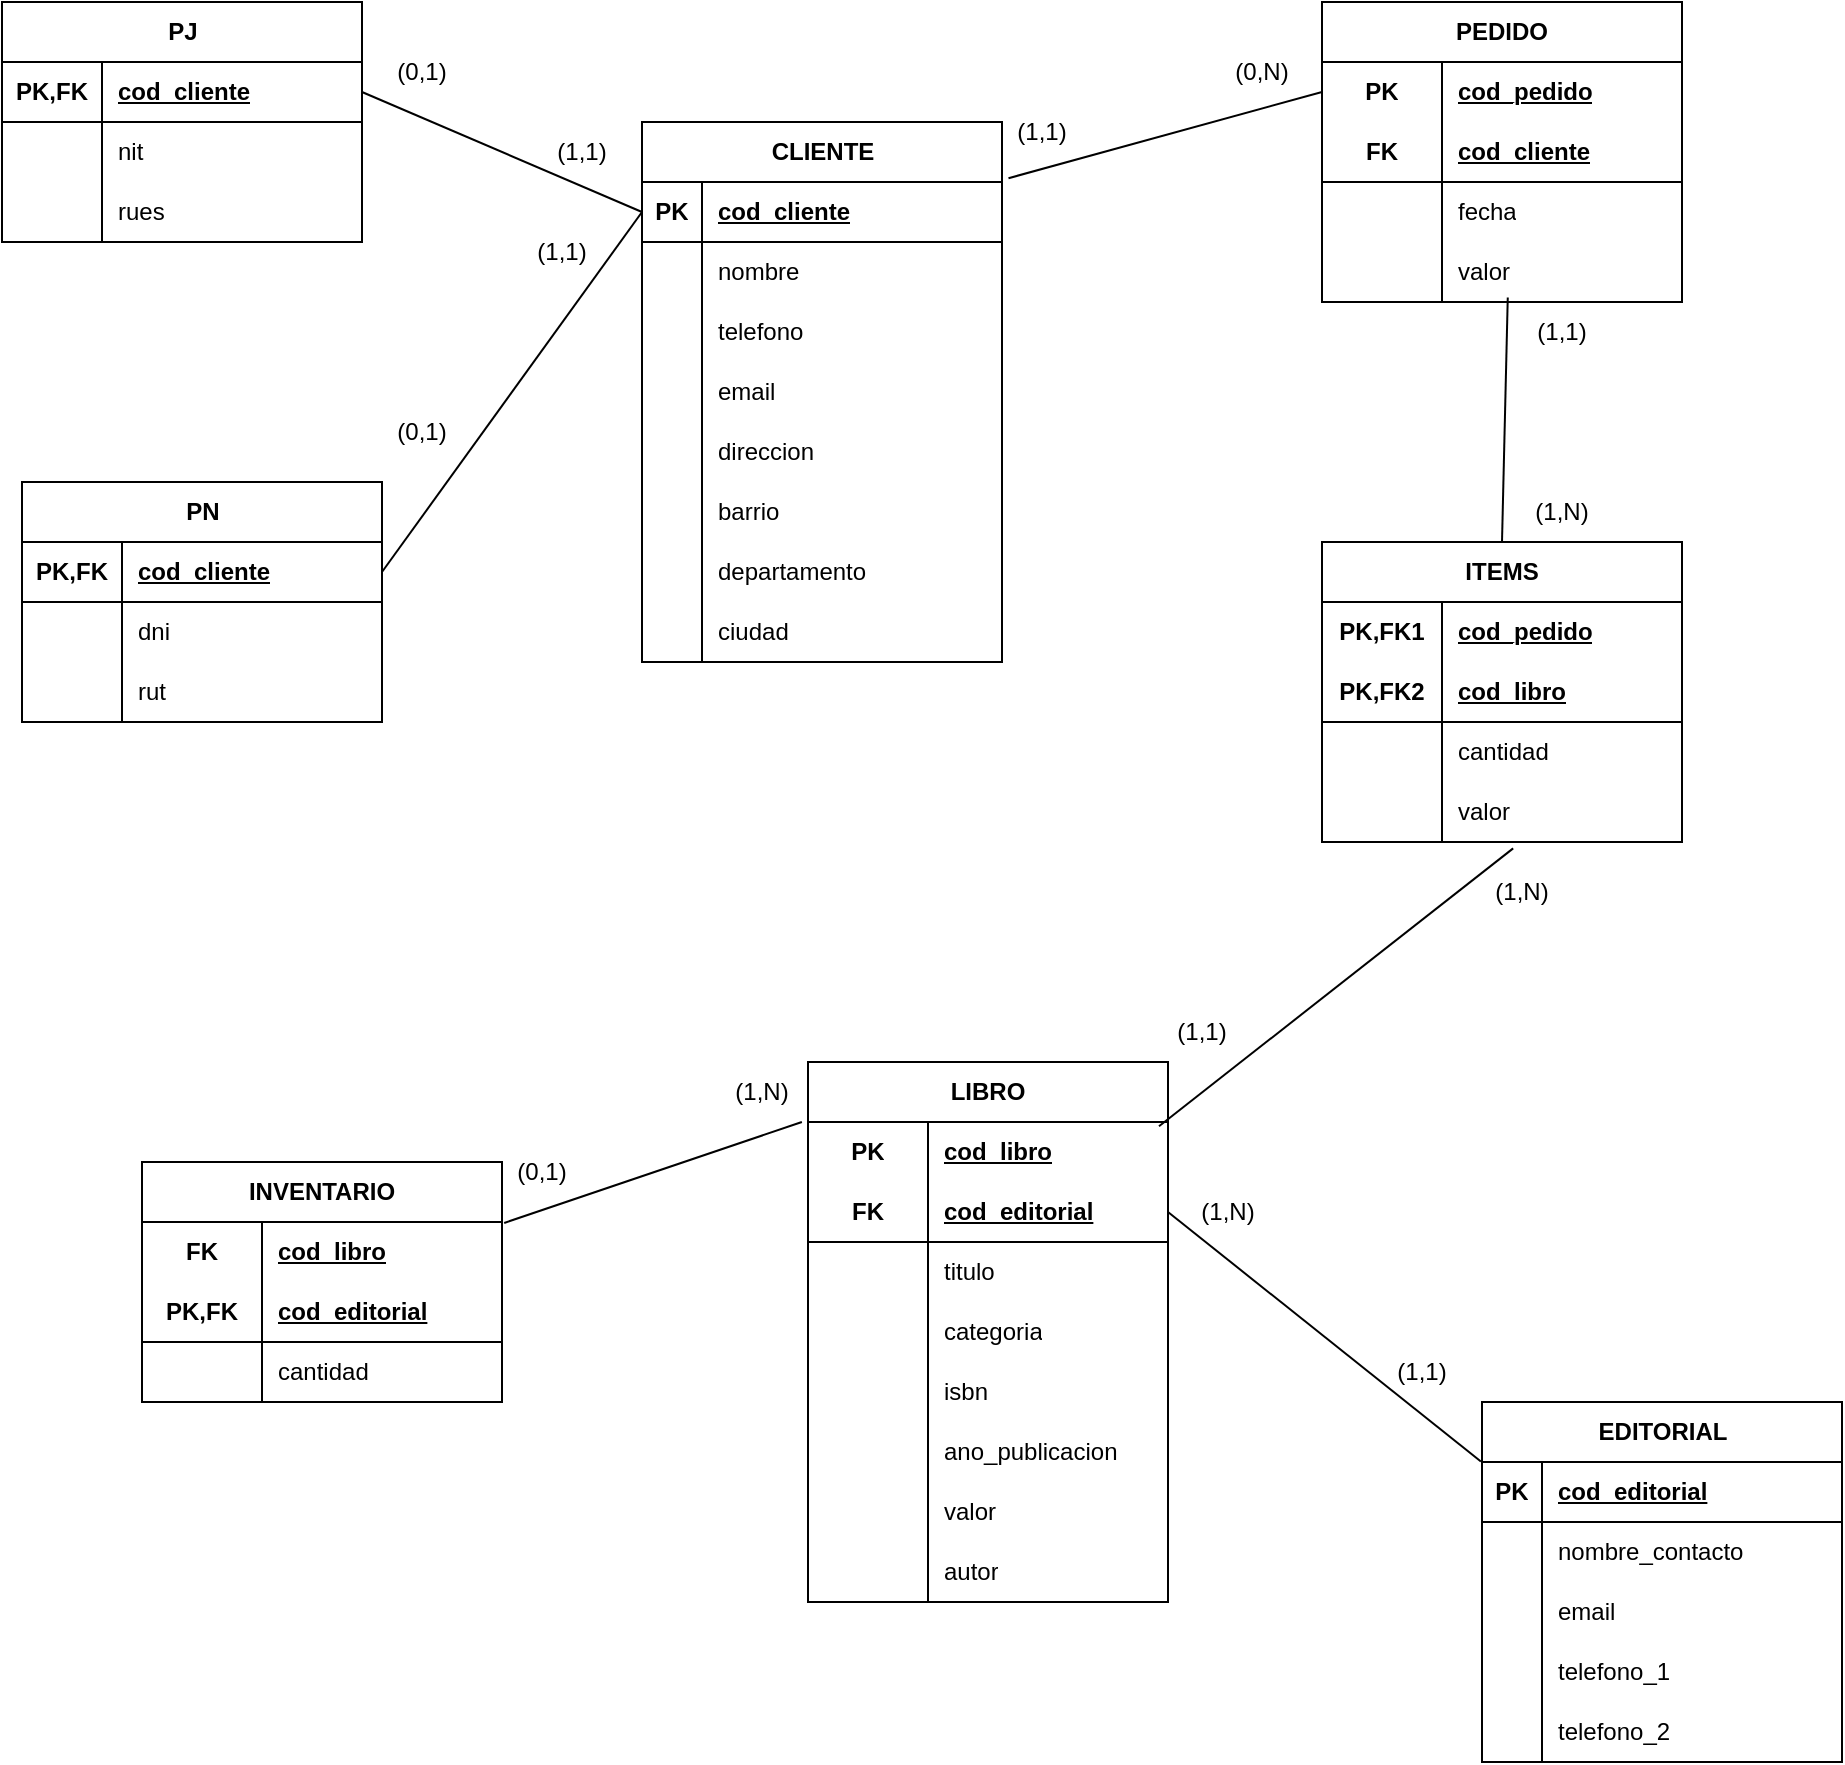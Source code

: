 <mxfile version="27.0.5">
  <diagram name="Página-1" id="4PaEHJqOUDp1h22uY5PE">
    <mxGraphModel dx="1226" dy="1902" grid="1" gridSize="10" guides="1" tooltips="1" connect="1" arrows="1" fold="1" page="1" pageScale="1" pageWidth="827" pageHeight="1169" math="0" shadow="0">
      <root>
        <mxCell id="0" />
        <mxCell id="1" parent="0" />
        <mxCell id="UHWRckvRaxEHWOPGyb5K-1" value="CLIENTE" style="shape=table;startSize=30;container=1;collapsible=1;childLayout=tableLayout;fixedRows=1;rowLines=0;fontStyle=1;align=center;resizeLast=1;html=1;" vertex="1" parent="1">
          <mxGeometry x="420" y="-480" width="180" height="270" as="geometry" />
        </mxCell>
        <mxCell id="UHWRckvRaxEHWOPGyb5K-2" value="" style="shape=tableRow;horizontal=0;startSize=0;swimlaneHead=0;swimlaneBody=0;fillColor=none;collapsible=0;dropTarget=0;points=[[0,0.5],[1,0.5]];portConstraint=eastwest;top=0;left=0;right=0;bottom=1;" vertex="1" parent="UHWRckvRaxEHWOPGyb5K-1">
          <mxGeometry y="30" width="180" height="30" as="geometry" />
        </mxCell>
        <mxCell id="UHWRckvRaxEHWOPGyb5K-3" value="PK" style="shape=partialRectangle;connectable=0;fillColor=none;top=0;left=0;bottom=0;right=0;fontStyle=1;overflow=hidden;whiteSpace=wrap;html=1;" vertex="1" parent="UHWRckvRaxEHWOPGyb5K-2">
          <mxGeometry width="30" height="30" as="geometry">
            <mxRectangle width="30" height="30" as="alternateBounds" />
          </mxGeometry>
        </mxCell>
        <mxCell id="UHWRckvRaxEHWOPGyb5K-4" value="cod_cliente" style="shape=partialRectangle;connectable=0;fillColor=none;top=0;left=0;bottom=0;right=0;align=left;spacingLeft=6;fontStyle=5;overflow=hidden;whiteSpace=wrap;html=1;" vertex="1" parent="UHWRckvRaxEHWOPGyb5K-2">
          <mxGeometry x="30" width="150" height="30" as="geometry">
            <mxRectangle width="150" height="30" as="alternateBounds" />
          </mxGeometry>
        </mxCell>
        <mxCell id="UHWRckvRaxEHWOPGyb5K-5" value="" style="shape=tableRow;horizontal=0;startSize=0;swimlaneHead=0;swimlaneBody=0;fillColor=none;collapsible=0;dropTarget=0;points=[[0,0.5],[1,0.5]];portConstraint=eastwest;top=0;left=0;right=0;bottom=0;" vertex="1" parent="UHWRckvRaxEHWOPGyb5K-1">
          <mxGeometry y="60" width="180" height="30" as="geometry" />
        </mxCell>
        <mxCell id="UHWRckvRaxEHWOPGyb5K-6" value="" style="shape=partialRectangle;connectable=0;fillColor=none;top=0;left=0;bottom=0;right=0;editable=1;overflow=hidden;whiteSpace=wrap;html=1;" vertex="1" parent="UHWRckvRaxEHWOPGyb5K-5">
          <mxGeometry width="30" height="30" as="geometry">
            <mxRectangle width="30" height="30" as="alternateBounds" />
          </mxGeometry>
        </mxCell>
        <mxCell id="UHWRckvRaxEHWOPGyb5K-7" value="nombre&lt;span style=&quot;white-space: pre;&quot;&gt;&#x9;&lt;/span&gt;" style="shape=partialRectangle;connectable=0;fillColor=none;top=0;left=0;bottom=0;right=0;align=left;spacingLeft=6;overflow=hidden;whiteSpace=wrap;html=1;" vertex="1" parent="UHWRckvRaxEHWOPGyb5K-5">
          <mxGeometry x="30" width="150" height="30" as="geometry">
            <mxRectangle width="150" height="30" as="alternateBounds" />
          </mxGeometry>
        </mxCell>
        <mxCell id="UHWRckvRaxEHWOPGyb5K-8" value="" style="shape=tableRow;horizontal=0;startSize=0;swimlaneHead=0;swimlaneBody=0;fillColor=none;collapsible=0;dropTarget=0;points=[[0,0.5],[1,0.5]];portConstraint=eastwest;top=0;left=0;right=0;bottom=0;" vertex="1" parent="UHWRckvRaxEHWOPGyb5K-1">
          <mxGeometry y="90" width="180" height="30" as="geometry" />
        </mxCell>
        <mxCell id="UHWRckvRaxEHWOPGyb5K-9" value="" style="shape=partialRectangle;connectable=0;fillColor=none;top=0;left=0;bottom=0;right=0;editable=1;overflow=hidden;whiteSpace=wrap;html=1;" vertex="1" parent="UHWRckvRaxEHWOPGyb5K-8">
          <mxGeometry width="30" height="30" as="geometry">
            <mxRectangle width="30" height="30" as="alternateBounds" />
          </mxGeometry>
        </mxCell>
        <mxCell id="UHWRckvRaxEHWOPGyb5K-10" value="telefono" style="shape=partialRectangle;connectable=0;fillColor=none;top=0;left=0;bottom=0;right=0;align=left;spacingLeft=6;overflow=hidden;whiteSpace=wrap;html=1;" vertex="1" parent="UHWRckvRaxEHWOPGyb5K-8">
          <mxGeometry x="30" width="150" height="30" as="geometry">
            <mxRectangle width="150" height="30" as="alternateBounds" />
          </mxGeometry>
        </mxCell>
        <mxCell id="UHWRckvRaxEHWOPGyb5K-11" value="" style="shape=tableRow;horizontal=0;startSize=0;swimlaneHead=0;swimlaneBody=0;fillColor=none;collapsible=0;dropTarget=0;points=[[0,0.5],[1,0.5]];portConstraint=eastwest;top=0;left=0;right=0;bottom=0;" vertex="1" parent="UHWRckvRaxEHWOPGyb5K-1">
          <mxGeometry y="120" width="180" height="30" as="geometry" />
        </mxCell>
        <mxCell id="UHWRckvRaxEHWOPGyb5K-12" value="" style="shape=partialRectangle;connectable=0;fillColor=none;top=0;left=0;bottom=0;right=0;editable=1;overflow=hidden;whiteSpace=wrap;html=1;" vertex="1" parent="UHWRckvRaxEHWOPGyb5K-11">
          <mxGeometry width="30" height="30" as="geometry">
            <mxRectangle width="30" height="30" as="alternateBounds" />
          </mxGeometry>
        </mxCell>
        <mxCell id="UHWRckvRaxEHWOPGyb5K-13" value="email" style="shape=partialRectangle;connectable=0;fillColor=none;top=0;left=0;bottom=0;right=0;align=left;spacingLeft=6;overflow=hidden;whiteSpace=wrap;html=1;" vertex="1" parent="UHWRckvRaxEHWOPGyb5K-11">
          <mxGeometry x="30" width="150" height="30" as="geometry">
            <mxRectangle width="150" height="30" as="alternateBounds" />
          </mxGeometry>
        </mxCell>
        <mxCell id="UHWRckvRaxEHWOPGyb5K-14" style="shape=tableRow;horizontal=0;startSize=0;swimlaneHead=0;swimlaneBody=0;fillColor=none;collapsible=0;dropTarget=0;points=[[0,0.5],[1,0.5]];portConstraint=eastwest;top=0;left=0;right=0;bottom=0;" vertex="1" parent="UHWRckvRaxEHWOPGyb5K-1">
          <mxGeometry y="150" width="180" height="30" as="geometry" />
        </mxCell>
        <mxCell id="UHWRckvRaxEHWOPGyb5K-15" style="shape=partialRectangle;connectable=0;fillColor=none;top=0;left=0;bottom=0;right=0;editable=1;overflow=hidden;whiteSpace=wrap;html=1;" vertex="1" parent="UHWRckvRaxEHWOPGyb5K-14">
          <mxGeometry width="30" height="30" as="geometry">
            <mxRectangle width="30" height="30" as="alternateBounds" />
          </mxGeometry>
        </mxCell>
        <mxCell id="UHWRckvRaxEHWOPGyb5K-16" value="direccion" style="shape=partialRectangle;connectable=0;fillColor=none;top=0;left=0;bottom=0;right=0;align=left;spacingLeft=6;overflow=hidden;whiteSpace=wrap;html=1;" vertex="1" parent="UHWRckvRaxEHWOPGyb5K-14">
          <mxGeometry x="30" width="150" height="30" as="geometry">
            <mxRectangle width="150" height="30" as="alternateBounds" />
          </mxGeometry>
        </mxCell>
        <mxCell id="UHWRckvRaxEHWOPGyb5K-17" style="shape=tableRow;horizontal=0;startSize=0;swimlaneHead=0;swimlaneBody=0;fillColor=none;collapsible=0;dropTarget=0;points=[[0,0.5],[1,0.5]];portConstraint=eastwest;top=0;left=0;right=0;bottom=0;" vertex="1" parent="UHWRckvRaxEHWOPGyb5K-1">
          <mxGeometry y="180" width="180" height="30" as="geometry" />
        </mxCell>
        <mxCell id="UHWRckvRaxEHWOPGyb5K-18" style="shape=partialRectangle;connectable=0;fillColor=none;top=0;left=0;bottom=0;right=0;editable=1;overflow=hidden;whiteSpace=wrap;html=1;" vertex="1" parent="UHWRckvRaxEHWOPGyb5K-17">
          <mxGeometry width="30" height="30" as="geometry">
            <mxRectangle width="30" height="30" as="alternateBounds" />
          </mxGeometry>
        </mxCell>
        <mxCell id="UHWRckvRaxEHWOPGyb5K-19" value="barrio" style="shape=partialRectangle;connectable=0;fillColor=none;top=0;left=0;bottom=0;right=0;align=left;spacingLeft=6;overflow=hidden;whiteSpace=wrap;html=1;" vertex="1" parent="UHWRckvRaxEHWOPGyb5K-17">
          <mxGeometry x="30" width="150" height="30" as="geometry">
            <mxRectangle width="150" height="30" as="alternateBounds" />
          </mxGeometry>
        </mxCell>
        <mxCell id="UHWRckvRaxEHWOPGyb5K-20" style="shape=tableRow;horizontal=0;startSize=0;swimlaneHead=0;swimlaneBody=0;fillColor=none;collapsible=0;dropTarget=0;points=[[0,0.5],[1,0.5]];portConstraint=eastwest;top=0;left=0;right=0;bottom=0;" vertex="1" parent="UHWRckvRaxEHWOPGyb5K-1">
          <mxGeometry y="210" width="180" height="30" as="geometry" />
        </mxCell>
        <mxCell id="UHWRckvRaxEHWOPGyb5K-21" style="shape=partialRectangle;connectable=0;fillColor=none;top=0;left=0;bottom=0;right=0;editable=1;overflow=hidden;whiteSpace=wrap;html=1;" vertex="1" parent="UHWRckvRaxEHWOPGyb5K-20">
          <mxGeometry width="30" height="30" as="geometry">
            <mxRectangle width="30" height="30" as="alternateBounds" />
          </mxGeometry>
        </mxCell>
        <mxCell id="UHWRckvRaxEHWOPGyb5K-22" value="departamento" style="shape=partialRectangle;connectable=0;fillColor=none;top=0;left=0;bottom=0;right=0;align=left;spacingLeft=6;overflow=hidden;whiteSpace=wrap;html=1;" vertex="1" parent="UHWRckvRaxEHWOPGyb5K-20">
          <mxGeometry x="30" width="150" height="30" as="geometry">
            <mxRectangle width="150" height="30" as="alternateBounds" />
          </mxGeometry>
        </mxCell>
        <mxCell id="UHWRckvRaxEHWOPGyb5K-23" style="shape=tableRow;horizontal=0;startSize=0;swimlaneHead=0;swimlaneBody=0;fillColor=none;collapsible=0;dropTarget=0;points=[[0,0.5],[1,0.5]];portConstraint=eastwest;top=0;left=0;right=0;bottom=0;" vertex="1" parent="UHWRckvRaxEHWOPGyb5K-1">
          <mxGeometry y="240" width="180" height="30" as="geometry" />
        </mxCell>
        <mxCell id="UHWRckvRaxEHWOPGyb5K-24" style="shape=partialRectangle;connectable=0;fillColor=none;top=0;left=0;bottom=0;right=0;editable=1;overflow=hidden;whiteSpace=wrap;html=1;" vertex="1" parent="UHWRckvRaxEHWOPGyb5K-23">
          <mxGeometry width="30" height="30" as="geometry">
            <mxRectangle width="30" height="30" as="alternateBounds" />
          </mxGeometry>
        </mxCell>
        <mxCell id="UHWRckvRaxEHWOPGyb5K-25" value="ciudad" style="shape=partialRectangle;connectable=0;fillColor=none;top=0;left=0;bottom=0;right=0;align=left;spacingLeft=6;overflow=hidden;whiteSpace=wrap;html=1;" vertex="1" parent="UHWRckvRaxEHWOPGyb5K-23">
          <mxGeometry x="30" width="150" height="30" as="geometry">
            <mxRectangle width="150" height="30" as="alternateBounds" />
          </mxGeometry>
        </mxCell>
        <mxCell id="UHWRckvRaxEHWOPGyb5K-26" value="EDITORIAL" style="shape=table;startSize=30;container=1;collapsible=1;childLayout=tableLayout;fixedRows=1;rowLines=0;fontStyle=1;align=center;resizeLast=1;html=1;" vertex="1" parent="1">
          <mxGeometry x="840" y="160" width="180" height="180" as="geometry" />
        </mxCell>
        <mxCell id="UHWRckvRaxEHWOPGyb5K-27" value="" style="shape=tableRow;horizontal=0;startSize=0;swimlaneHead=0;swimlaneBody=0;fillColor=none;collapsible=0;dropTarget=0;points=[[0,0.5],[1,0.5]];portConstraint=eastwest;top=0;left=0;right=0;bottom=1;" vertex="1" parent="UHWRckvRaxEHWOPGyb5K-26">
          <mxGeometry y="30" width="180" height="30" as="geometry" />
        </mxCell>
        <mxCell id="UHWRckvRaxEHWOPGyb5K-28" value="PK" style="shape=partialRectangle;connectable=0;fillColor=none;top=0;left=0;bottom=0;right=0;fontStyle=1;overflow=hidden;whiteSpace=wrap;html=1;" vertex="1" parent="UHWRckvRaxEHWOPGyb5K-27">
          <mxGeometry width="30" height="30" as="geometry">
            <mxRectangle width="30" height="30" as="alternateBounds" />
          </mxGeometry>
        </mxCell>
        <mxCell id="UHWRckvRaxEHWOPGyb5K-29" value="cod_editorial" style="shape=partialRectangle;connectable=0;fillColor=none;top=0;left=0;bottom=0;right=0;align=left;spacingLeft=6;fontStyle=5;overflow=hidden;whiteSpace=wrap;html=1;" vertex="1" parent="UHWRckvRaxEHWOPGyb5K-27">
          <mxGeometry x="30" width="150" height="30" as="geometry">
            <mxRectangle width="150" height="30" as="alternateBounds" />
          </mxGeometry>
        </mxCell>
        <mxCell id="UHWRckvRaxEHWOPGyb5K-30" value="" style="shape=tableRow;horizontal=0;startSize=0;swimlaneHead=0;swimlaneBody=0;fillColor=none;collapsible=0;dropTarget=0;points=[[0,0.5],[1,0.5]];portConstraint=eastwest;top=0;left=0;right=0;bottom=0;" vertex="1" parent="UHWRckvRaxEHWOPGyb5K-26">
          <mxGeometry y="60" width="180" height="30" as="geometry" />
        </mxCell>
        <mxCell id="UHWRckvRaxEHWOPGyb5K-31" value="" style="shape=partialRectangle;connectable=0;fillColor=none;top=0;left=0;bottom=0;right=0;editable=1;overflow=hidden;whiteSpace=wrap;html=1;" vertex="1" parent="UHWRckvRaxEHWOPGyb5K-30">
          <mxGeometry width="30" height="30" as="geometry">
            <mxRectangle width="30" height="30" as="alternateBounds" />
          </mxGeometry>
        </mxCell>
        <mxCell id="UHWRckvRaxEHWOPGyb5K-32" value="nombre_contacto" style="shape=partialRectangle;connectable=0;fillColor=none;top=0;left=0;bottom=0;right=0;align=left;spacingLeft=6;overflow=hidden;whiteSpace=wrap;html=1;" vertex="1" parent="UHWRckvRaxEHWOPGyb5K-30">
          <mxGeometry x="30" width="150" height="30" as="geometry">
            <mxRectangle width="150" height="30" as="alternateBounds" />
          </mxGeometry>
        </mxCell>
        <mxCell id="UHWRckvRaxEHWOPGyb5K-33" value="" style="shape=tableRow;horizontal=0;startSize=0;swimlaneHead=0;swimlaneBody=0;fillColor=none;collapsible=0;dropTarget=0;points=[[0,0.5],[1,0.5]];portConstraint=eastwest;top=0;left=0;right=0;bottom=0;" vertex="1" parent="UHWRckvRaxEHWOPGyb5K-26">
          <mxGeometry y="90" width="180" height="30" as="geometry" />
        </mxCell>
        <mxCell id="UHWRckvRaxEHWOPGyb5K-34" value="" style="shape=partialRectangle;connectable=0;fillColor=none;top=0;left=0;bottom=0;right=0;editable=1;overflow=hidden;whiteSpace=wrap;html=1;" vertex="1" parent="UHWRckvRaxEHWOPGyb5K-33">
          <mxGeometry width="30" height="30" as="geometry">
            <mxRectangle width="30" height="30" as="alternateBounds" />
          </mxGeometry>
        </mxCell>
        <mxCell id="UHWRckvRaxEHWOPGyb5K-35" value="email" style="shape=partialRectangle;connectable=0;fillColor=none;top=0;left=0;bottom=0;right=0;align=left;spacingLeft=6;overflow=hidden;whiteSpace=wrap;html=1;" vertex="1" parent="UHWRckvRaxEHWOPGyb5K-33">
          <mxGeometry x="30" width="150" height="30" as="geometry">
            <mxRectangle width="150" height="30" as="alternateBounds" />
          </mxGeometry>
        </mxCell>
        <mxCell id="UHWRckvRaxEHWOPGyb5K-36" value="" style="shape=tableRow;horizontal=0;startSize=0;swimlaneHead=0;swimlaneBody=0;fillColor=none;collapsible=0;dropTarget=0;points=[[0,0.5],[1,0.5]];portConstraint=eastwest;top=0;left=0;right=0;bottom=0;" vertex="1" parent="UHWRckvRaxEHWOPGyb5K-26">
          <mxGeometry y="120" width="180" height="30" as="geometry" />
        </mxCell>
        <mxCell id="UHWRckvRaxEHWOPGyb5K-37" value="" style="shape=partialRectangle;connectable=0;fillColor=none;top=0;left=0;bottom=0;right=0;editable=1;overflow=hidden;whiteSpace=wrap;html=1;" vertex="1" parent="UHWRckvRaxEHWOPGyb5K-36">
          <mxGeometry width="30" height="30" as="geometry">
            <mxRectangle width="30" height="30" as="alternateBounds" />
          </mxGeometry>
        </mxCell>
        <mxCell id="UHWRckvRaxEHWOPGyb5K-38" value="telefono_1" style="shape=partialRectangle;connectable=0;fillColor=none;top=0;left=0;bottom=0;right=0;align=left;spacingLeft=6;overflow=hidden;whiteSpace=wrap;html=1;" vertex="1" parent="UHWRckvRaxEHWOPGyb5K-36">
          <mxGeometry x="30" width="150" height="30" as="geometry">
            <mxRectangle width="150" height="30" as="alternateBounds" />
          </mxGeometry>
        </mxCell>
        <mxCell id="UHWRckvRaxEHWOPGyb5K-39" style="shape=tableRow;horizontal=0;startSize=0;swimlaneHead=0;swimlaneBody=0;fillColor=none;collapsible=0;dropTarget=0;points=[[0,0.5],[1,0.5]];portConstraint=eastwest;top=0;left=0;right=0;bottom=0;" vertex="1" parent="UHWRckvRaxEHWOPGyb5K-26">
          <mxGeometry y="150" width="180" height="30" as="geometry" />
        </mxCell>
        <mxCell id="UHWRckvRaxEHWOPGyb5K-40" style="shape=partialRectangle;connectable=0;fillColor=none;top=0;left=0;bottom=0;right=0;editable=1;overflow=hidden;whiteSpace=wrap;html=1;" vertex="1" parent="UHWRckvRaxEHWOPGyb5K-39">
          <mxGeometry width="30" height="30" as="geometry">
            <mxRectangle width="30" height="30" as="alternateBounds" />
          </mxGeometry>
        </mxCell>
        <mxCell id="UHWRckvRaxEHWOPGyb5K-41" value="telefono_2" style="shape=partialRectangle;connectable=0;fillColor=none;top=0;left=0;bottom=0;right=0;align=left;spacingLeft=6;overflow=hidden;whiteSpace=wrap;html=1;" vertex="1" parent="UHWRckvRaxEHWOPGyb5K-39">
          <mxGeometry x="30" width="150" height="30" as="geometry">
            <mxRectangle width="150" height="30" as="alternateBounds" />
          </mxGeometry>
        </mxCell>
        <mxCell id="UHWRckvRaxEHWOPGyb5K-42" value="PEDIDO" style="shape=table;startSize=30;container=1;collapsible=1;childLayout=tableLayout;fixedRows=1;rowLines=0;fontStyle=1;align=center;resizeLast=1;html=1;whiteSpace=wrap;" vertex="1" parent="1">
          <mxGeometry x="760" y="-540" width="180" height="150" as="geometry" />
        </mxCell>
        <mxCell id="UHWRckvRaxEHWOPGyb5K-43" value="" style="shape=tableRow;horizontal=0;startSize=0;swimlaneHead=0;swimlaneBody=0;fillColor=none;collapsible=0;dropTarget=0;points=[[0,0.5],[1,0.5]];portConstraint=eastwest;top=0;left=0;right=0;bottom=0;html=1;" vertex="1" parent="UHWRckvRaxEHWOPGyb5K-42">
          <mxGeometry y="30" width="180" height="30" as="geometry" />
        </mxCell>
        <mxCell id="UHWRckvRaxEHWOPGyb5K-44" value="PK" style="shape=partialRectangle;connectable=0;fillColor=none;top=0;left=0;bottom=0;right=0;fontStyle=1;overflow=hidden;html=1;whiteSpace=wrap;" vertex="1" parent="UHWRckvRaxEHWOPGyb5K-43">
          <mxGeometry width="60" height="30" as="geometry">
            <mxRectangle width="60" height="30" as="alternateBounds" />
          </mxGeometry>
        </mxCell>
        <mxCell id="UHWRckvRaxEHWOPGyb5K-45" value="cod_pedido" style="shape=partialRectangle;connectable=0;fillColor=none;top=0;left=0;bottom=0;right=0;align=left;spacingLeft=6;fontStyle=5;overflow=hidden;html=1;whiteSpace=wrap;" vertex="1" parent="UHWRckvRaxEHWOPGyb5K-43">
          <mxGeometry x="60" width="120" height="30" as="geometry">
            <mxRectangle width="120" height="30" as="alternateBounds" />
          </mxGeometry>
        </mxCell>
        <mxCell id="UHWRckvRaxEHWOPGyb5K-46" value="" style="shape=tableRow;horizontal=0;startSize=0;swimlaneHead=0;swimlaneBody=0;fillColor=none;collapsible=0;dropTarget=0;points=[[0,0.5],[1,0.5]];portConstraint=eastwest;top=0;left=0;right=0;bottom=1;html=1;" vertex="1" parent="UHWRckvRaxEHWOPGyb5K-42">
          <mxGeometry y="60" width="180" height="30" as="geometry" />
        </mxCell>
        <mxCell id="UHWRckvRaxEHWOPGyb5K-47" value="FK" style="shape=partialRectangle;connectable=0;fillColor=none;top=0;left=0;bottom=0;right=0;fontStyle=1;overflow=hidden;html=1;whiteSpace=wrap;" vertex="1" parent="UHWRckvRaxEHWOPGyb5K-46">
          <mxGeometry width="60" height="30" as="geometry">
            <mxRectangle width="60" height="30" as="alternateBounds" />
          </mxGeometry>
        </mxCell>
        <mxCell id="UHWRckvRaxEHWOPGyb5K-48" value="cod_cliente" style="shape=partialRectangle;connectable=0;fillColor=none;top=0;left=0;bottom=0;right=0;align=left;spacingLeft=6;fontStyle=5;overflow=hidden;html=1;whiteSpace=wrap;" vertex="1" parent="UHWRckvRaxEHWOPGyb5K-46">
          <mxGeometry x="60" width="120" height="30" as="geometry">
            <mxRectangle width="120" height="30" as="alternateBounds" />
          </mxGeometry>
        </mxCell>
        <mxCell id="UHWRckvRaxEHWOPGyb5K-49" value="" style="shape=tableRow;horizontal=0;startSize=0;swimlaneHead=0;swimlaneBody=0;fillColor=none;collapsible=0;dropTarget=0;points=[[0,0.5],[1,0.5]];portConstraint=eastwest;top=0;left=0;right=0;bottom=0;html=1;" vertex="1" parent="UHWRckvRaxEHWOPGyb5K-42">
          <mxGeometry y="90" width="180" height="30" as="geometry" />
        </mxCell>
        <mxCell id="UHWRckvRaxEHWOPGyb5K-50" value="" style="shape=partialRectangle;connectable=0;fillColor=none;top=0;left=0;bottom=0;right=0;editable=1;overflow=hidden;html=1;whiteSpace=wrap;" vertex="1" parent="UHWRckvRaxEHWOPGyb5K-49">
          <mxGeometry width="60" height="30" as="geometry">
            <mxRectangle width="60" height="30" as="alternateBounds" />
          </mxGeometry>
        </mxCell>
        <mxCell id="UHWRckvRaxEHWOPGyb5K-51" value="fecha" style="shape=partialRectangle;connectable=0;fillColor=none;top=0;left=0;bottom=0;right=0;align=left;spacingLeft=6;overflow=hidden;html=1;whiteSpace=wrap;" vertex="1" parent="UHWRckvRaxEHWOPGyb5K-49">
          <mxGeometry x="60" width="120" height="30" as="geometry">
            <mxRectangle width="120" height="30" as="alternateBounds" />
          </mxGeometry>
        </mxCell>
        <mxCell id="UHWRckvRaxEHWOPGyb5K-52" value="" style="shape=tableRow;horizontal=0;startSize=0;swimlaneHead=0;swimlaneBody=0;fillColor=none;collapsible=0;dropTarget=0;points=[[0,0.5],[1,0.5]];portConstraint=eastwest;top=0;left=0;right=0;bottom=0;html=1;" vertex="1" parent="UHWRckvRaxEHWOPGyb5K-42">
          <mxGeometry y="120" width="180" height="30" as="geometry" />
        </mxCell>
        <mxCell id="UHWRckvRaxEHWOPGyb5K-53" value="" style="shape=partialRectangle;connectable=0;fillColor=none;top=0;left=0;bottom=0;right=0;editable=1;overflow=hidden;html=1;whiteSpace=wrap;" vertex="1" parent="UHWRckvRaxEHWOPGyb5K-52">
          <mxGeometry width="60" height="30" as="geometry">
            <mxRectangle width="60" height="30" as="alternateBounds" />
          </mxGeometry>
        </mxCell>
        <mxCell id="UHWRckvRaxEHWOPGyb5K-54" value="valor" style="shape=partialRectangle;connectable=0;fillColor=none;top=0;left=0;bottom=0;right=0;align=left;spacingLeft=6;overflow=hidden;html=1;whiteSpace=wrap;" vertex="1" parent="UHWRckvRaxEHWOPGyb5K-52">
          <mxGeometry x="60" width="120" height="30" as="geometry">
            <mxRectangle width="120" height="30" as="alternateBounds" />
          </mxGeometry>
        </mxCell>
        <mxCell id="UHWRckvRaxEHWOPGyb5K-55" value="LIBRO" style="shape=table;startSize=30;container=1;collapsible=1;childLayout=tableLayout;fixedRows=1;rowLines=0;fontStyle=1;align=center;resizeLast=1;html=1;whiteSpace=wrap;" vertex="1" parent="1">
          <mxGeometry x="503" y="-10" width="180" height="270" as="geometry" />
        </mxCell>
        <mxCell id="UHWRckvRaxEHWOPGyb5K-56" value="" style="shape=tableRow;horizontal=0;startSize=0;swimlaneHead=0;swimlaneBody=0;fillColor=none;collapsible=0;dropTarget=0;points=[[0,0.5],[1,0.5]];portConstraint=eastwest;top=0;left=0;right=0;bottom=0;html=1;" vertex="1" parent="UHWRckvRaxEHWOPGyb5K-55">
          <mxGeometry y="30" width="180" height="30" as="geometry" />
        </mxCell>
        <mxCell id="UHWRckvRaxEHWOPGyb5K-57" value="PK" style="shape=partialRectangle;connectable=0;fillColor=none;top=0;left=0;bottom=0;right=0;fontStyle=1;overflow=hidden;html=1;whiteSpace=wrap;" vertex="1" parent="UHWRckvRaxEHWOPGyb5K-56">
          <mxGeometry width="60" height="30" as="geometry">
            <mxRectangle width="60" height="30" as="alternateBounds" />
          </mxGeometry>
        </mxCell>
        <mxCell id="UHWRckvRaxEHWOPGyb5K-58" value="cod_libro" style="shape=partialRectangle;connectable=0;fillColor=none;top=0;left=0;bottom=0;right=0;align=left;spacingLeft=6;fontStyle=5;overflow=hidden;html=1;whiteSpace=wrap;" vertex="1" parent="UHWRckvRaxEHWOPGyb5K-56">
          <mxGeometry x="60" width="120" height="30" as="geometry">
            <mxRectangle width="120" height="30" as="alternateBounds" />
          </mxGeometry>
        </mxCell>
        <mxCell id="UHWRckvRaxEHWOPGyb5K-59" value="" style="shape=tableRow;horizontal=0;startSize=0;swimlaneHead=0;swimlaneBody=0;fillColor=none;collapsible=0;dropTarget=0;points=[[0,0.5],[1,0.5]];portConstraint=eastwest;top=0;left=0;right=0;bottom=1;html=1;" vertex="1" parent="UHWRckvRaxEHWOPGyb5K-55">
          <mxGeometry y="60" width="180" height="30" as="geometry" />
        </mxCell>
        <mxCell id="UHWRckvRaxEHWOPGyb5K-60" value="FK" style="shape=partialRectangle;connectable=0;fillColor=none;top=0;left=0;bottom=0;right=0;fontStyle=1;overflow=hidden;html=1;whiteSpace=wrap;" vertex="1" parent="UHWRckvRaxEHWOPGyb5K-59">
          <mxGeometry width="60" height="30" as="geometry">
            <mxRectangle width="60" height="30" as="alternateBounds" />
          </mxGeometry>
        </mxCell>
        <mxCell id="UHWRckvRaxEHWOPGyb5K-61" value="cod_editorial" style="shape=partialRectangle;connectable=0;fillColor=none;top=0;left=0;bottom=0;right=0;align=left;spacingLeft=6;fontStyle=5;overflow=hidden;html=1;whiteSpace=wrap;" vertex="1" parent="UHWRckvRaxEHWOPGyb5K-59">
          <mxGeometry x="60" width="120" height="30" as="geometry">
            <mxRectangle width="120" height="30" as="alternateBounds" />
          </mxGeometry>
        </mxCell>
        <mxCell id="UHWRckvRaxEHWOPGyb5K-62" value="" style="shape=tableRow;horizontal=0;startSize=0;swimlaneHead=0;swimlaneBody=0;fillColor=none;collapsible=0;dropTarget=0;points=[[0,0.5],[1,0.5]];portConstraint=eastwest;top=0;left=0;right=0;bottom=0;html=1;" vertex="1" parent="UHWRckvRaxEHWOPGyb5K-55">
          <mxGeometry y="90" width="180" height="30" as="geometry" />
        </mxCell>
        <mxCell id="UHWRckvRaxEHWOPGyb5K-63" value="" style="shape=partialRectangle;connectable=0;fillColor=none;top=0;left=0;bottom=0;right=0;editable=1;overflow=hidden;html=1;whiteSpace=wrap;" vertex="1" parent="UHWRckvRaxEHWOPGyb5K-62">
          <mxGeometry width="60" height="30" as="geometry">
            <mxRectangle width="60" height="30" as="alternateBounds" />
          </mxGeometry>
        </mxCell>
        <mxCell id="UHWRckvRaxEHWOPGyb5K-64" value="titulo" style="shape=partialRectangle;connectable=0;fillColor=none;top=0;left=0;bottom=0;right=0;align=left;spacingLeft=6;overflow=hidden;html=1;whiteSpace=wrap;" vertex="1" parent="UHWRckvRaxEHWOPGyb5K-62">
          <mxGeometry x="60" width="120" height="30" as="geometry">
            <mxRectangle width="120" height="30" as="alternateBounds" />
          </mxGeometry>
        </mxCell>
        <mxCell id="UHWRckvRaxEHWOPGyb5K-65" value="" style="shape=tableRow;horizontal=0;startSize=0;swimlaneHead=0;swimlaneBody=0;fillColor=none;collapsible=0;dropTarget=0;points=[[0,0.5],[1,0.5]];portConstraint=eastwest;top=0;left=0;right=0;bottom=0;html=1;" vertex="1" parent="UHWRckvRaxEHWOPGyb5K-55">
          <mxGeometry y="120" width="180" height="30" as="geometry" />
        </mxCell>
        <mxCell id="UHWRckvRaxEHWOPGyb5K-66" value="" style="shape=partialRectangle;connectable=0;fillColor=none;top=0;left=0;bottom=0;right=0;editable=1;overflow=hidden;html=1;whiteSpace=wrap;" vertex="1" parent="UHWRckvRaxEHWOPGyb5K-65">
          <mxGeometry width="60" height="30" as="geometry">
            <mxRectangle width="60" height="30" as="alternateBounds" />
          </mxGeometry>
        </mxCell>
        <mxCell id="UHWRckvRaxEHWOPGyb5K-67" value="categoria" style="shape=partialRectangle;connectable=0;fillColor=none;top=0;left=0;bottom=0;right=0;align=left;spacingLeft=6;overflow=hidden;html=1;whiteSpace=wrap;" vertex="1" parent="UHWRckvRaxEHWOPGyb5K-65">
          <mxGeometry x="60" width="120" height="30" as="geometry">
            <mxRectangle width="120" height="30" as="alternateBounds" />
          </mxGeometry>
        </mxCell>
        <mxCell id="UHWRckvRaxEHWOPGyb5K-68" style="shape=tableRow;horizontal=0;startSize=0;swimlaneHead=0;swimlaneBody=0;fillColor=none;collapsible=0;dropTarget=0;points=[[0,0.5],[1,0.5]];portConstraint=eastwest;top=0;left=0;right=0;bottom=0;html=1;" vertex="1" parent="UHWRckvRaxEHWOPGyb5K-55">
          <mxGeometry y="150" width="180" height="30" as="geometry" />
        </mxCell>
        <mxCell id="UHWRckvRaxEHWOPGyb5K-69" style="shape=partialRectangle;connectable=0;fillColor=none;top=0;left=0;bottom=0;right=0;editable=1;overflow=hidden;html=1;whiteSpace=wrap;" vertex="1" parent="UHWRckvRaxEHWOPGyb5K-68">
          <mxGeometry width="60" height="30" as="geometry">
            <mxRectangle width="60" height="30" as="alternateBounds" />
          </mxGeometry>
        </mxCell>
        <mxCell id="UHWRckvRaxEHWOPGyb5K-70" value="isbn" style="shape=partialRectangle;connectable=0;fillColor=none;top=0;left=0;bottom=0;right=0;align=left;spacingLeft=6;overflow=hidden;html=1;whiteSpace=wrap;" vertex="1" parent="UHWRckvRaxEHWOPGyb5K-68">
          <mxGeometry x="60" width="120" height="30" as="geometry">
            <mxRectangle width="120" height="30" as="alternateBounds" />
          </mxGeometry>
        </mxCell>
        <mxCell id="UHWRckvRaxEHWOPGyb5K-71" style="shape=tableRow;horizontal=0;startSize=0;swimlaneHead=0;swimlaneBody=0;fillColor=none;collapsible=0;dropTarget=0;points=[[0,0.5],[1,0.5]];portConstraint=eastwest;top=0;left=0;right=0;bottom=0;html=1;" vertex="1" parent="UHWRckvRaxEHWOPGyb5K-55">
          <mxGeometry y="180" width="180" height="30" as="geometry" />
        </mxCell>
        <mxCell id="UHWRckvRaxEHWOPGyb5K-72" style="shape=partialRectangle;connectable=0;fillColor=none;top=0;left=0;bottom=0;right=0;editable=1;overflow=hidden;html=1;whiteSpace=wrap;" vertex="1" parent="UHWRckvRaxEHWOPGyb5K-71">
          <mxGeometry width="60" height="30" as="geometry">
            <mxRectangle width="60" height="30" as="alternateBounds" />
          </mxGeometry>
        </mxCell>
        <mxCell id="UHWRckvRaxEHWOPGyb5K-73" value="ano_publicacion" style="shape=partialRectangle;connectable=0;fillColor=none;top=0;left=0;bottom=0;right=0;align=left;spacingLeft=6;overflow=hidden;html=1;whiteSpace=wrap;" vertex="1" parent="UHWRckvRaxEHWOPGyb5K-71">
          <mxGeometry x="60" width="120" height="30" as="geometry">
            <mxRectangle width="120" height="30" as="alternateBounds" />
          </mxGeometry>
        </mxCell>
        <mxCell id="UHWRckvRaxEHWOPGyb5K-74" style="shape=tableRow;horizontal=0;startSize=0;swimlaneHead=0;swimlaneBody=0;fillColor=none;collapsible=0;dropTarget=0;points=[[0,0.5],[1,0.5]];portConstraint=eastwest;top=0;left=0;right=0;bottom=0;html=1;" vertex="1" parent="UHWRckvRaxEHWOPGyb5K-55">
          <mxGeometry y="210" width="180" height="30" as="geometry" />
        </mxCell>
        <mxCell id="UHWRckvRaxEHWOPGyb5K-75" style="shape=partialRectangle;connectable=0;fillColor=none;top=0;left=0;bottom=0;right=0;editable=1;overflow=hidden;html=1;whiteSpace=wrap;" vertex="1" parent="UHWRckvRaxEHWOPGyb5K-74">
          <mxGeometry width="60" height="30" as="geometry">
            <mxRectangle width="60" height="30" as="alternateBounds" />
          </mxGeometry>
        </mxCell>
        <mxCell id="UHWRckvRaxEHWOPGyb5K-76" value="valor" style="shape=partialRectangle;connectable=0;fillColor=none;top=0;left=0;bottom=0;right=0;align=left;spacingLeft=6;overflow=hidden;html=1;whiteSpace=wrap;" vertex="1" parent="UHWRckvRaxEHWOPGyb5K-74">
          <mxGeometry x="60" width="120" height="30" as="geometry">
            <mxRectangle width="120" height="30" as="alternateBounds" />
          </mxGeometry>
        </mxCell>
        <mxCell id="UHWRckvRaxEHWOPGyb5K-86" style="shape=tableRow;horizontal=0;startSize=0;swimlaneHead=0;swimlaneBody=0;fillColor=none;collapsible=0;dropTarget=0;points=[[0,0.5],[1,0.5]];portConstraint=eastwest;top=0;left=0;right=0;bottom=0;html=1;" vertex="1" parent="UHWRckvRaxEHWOPGyb5K-55">
          <mxGeometry y="240" width="180" height="30" as="geometry" />
        </mxCell>
        <mxCell id="UHWRckvRaxEHWOPGyb5K-87" style="shape=partialRectangle;connectable=0;fillColor=none;top=0;left=0;bottom=0;right=0;editable=1;overflow=hidden;html=1;whiteSpace=wrap;" vertex="1" parent="UHWRckvRaxEHWOPGyb5K-86">
          <mxGeometry width="60" height="30" as="geometry">
            <mxRectangle width="60" height="30" as="alternateBounds" />
          </mxGeometry>
        </mxCell>
        <mxCell id="UHWRckvRaxEHWOPGyb5K-88" value="autor" style="shape=partialRectangle;connectable=0;fillColor=none;top=0;left=0;bottom=0;right=0;align=left;spacingLeft=6;overflow=hidden;html=1;whiteSpace=wrap;" vertex="1" parent="UHWRckvRaxEHWOPGyb5K-86">
          <mxGeometry x="60" width="120" height="30" as="geometry">
            <mxRectangle width="120" height="30" as="alternateBounds" />
          </mxGeometry>
        </mxCell>
        <mxCell id="UHWRckvRaxEHWOPGyb5K-89" value="INVENTARIO" style="shape=table;startSize=30;container=1;collapsible=1;childLayout=tableLayout;fixedRows=1;rowLines=0;fontStyle=1;align=center;resizeLast=1;html=1;whiteSpace=wrap;" vertex="1" parent="1">
          <mxGeometry x="170" y="40" width="180" height="120" as="geometry" />
        </mxCell>
        <mxCell id="UHWRckvRaxEHWOPGyb5K-90" value="" style="shape=tableRow;horizontal=0;startSize=0;swimlaneHead=0;swimlaneBody=0;fillColor=none;collapsible=0;dropTarget=0;points=[[0,0.5],[1,0.5]];portConstraint=eastwest;top=0;left=0;right=0;bottom=0;html=1;" vertex="1" parent="UHWRckvRaxEHWOPGyb5K-89">
          <mxGeometry y="30" width="180" height="30" as="geometry" />
        </mxCell>
        <mxCell id="UHWRckvRaxEHWOPGyb5K-91" value="FK" style="shape=partialRectangle;connectable=0;fillColor=none;top=0;left=0;bottom=0;right=0;fontStyle=1;overflow=hidden;html=1;whiteSpace=wrap;" vertex="1" parent="UHWRckvRaxEHWOPGyb5K-90">
          <mxGeometry width="60" height="30" as="geometry">
            <mxRectangle width="60" height="30" as="alternateBounds" />
          </mxGeometry>
        </mxCell>
        <mxCell id="UHWRckvRaxEHWOPGyb5K-92" value="cod_libro" style="shape=partialRectangle;connectable=0;fillColor=none;top=0;left=0;bottom=0;right=0;align=left;spacingLeft=6;fontStyle=5;overflow=hidden;html=1;whiteSpace=wrap;" vertex="1" parent="UHWRckvRaxEHWOPGyb5K-90">
          <mxGeometry x="60" width="120" height="30" as="geometry">
            <mxRectangle width="120" height="30" as="alternateBounds" />
          </mxGeometry>
        </mxCell>
        <mxCell id="UHWRckvRaxEHWOPGyb5K-93" value="" style="shape=tableRow;horizontal=0;startSize=0;swimlaneHead=0;swimlaneBody=0;fillColor=none;collapsible=0;dropTarget=0;points=[[0,0.5],[1,0.5]];portConstraint=eastwest;top=0;left=0;right=0;bottom=1;html=1;" vertex="1" parent="UHWRckvRaxEHWOPGyb5K-89">
          <mxGeometry y="60" width="180" height="30" as="geometry" />
        </mxCell>
        <mxCell id="UHWRckvRaxEHWOPGyb5K-94" value="PK,FK" style="shape=partialRectangle;connectable=0;fillColor=none;top=0;left=0;bottom=0;right=0;fontStyle=1;overflow=hidden;html=1;whiteSpace=wrap;" vertex="1" parent="UHWRckvRaxEHWOPGyb5K-93">
          <mxGeometry width="60" height="30" as="geometry">
            <mxRectangle width="60" height="30" as="alternateBounds" />
          </mxGeometry>
        </mxCell>
        <mxCell id="UHWRckvRaxEHWOPGyb5K-95" value="cod_editorial" style="shape=partialRectangle;connectable=0;fillColor=none;top=0;left=0;bottom=0;right=0;align=left;spacingLeft=6;fontStyle=5;overflow=hidden;html=1;whiteSpace=wrap;" vertex="1" parent="UHWRckvRaxEHWOPGyb5K-93">
          <mxGeometry x="60" width="120" height="30" as="geometry">
            <mxRectangle width="120" height="30" as="alternateBounds" />
          </mxGeometry>
        </mxCell>
        <mxCell id="UHWRckvRaxEHWOPGyb5K-96" value="" style="shape=tableRow;horizontal=0;startSize=0;swimlaneHead=0;swimlaneBody=0;fillColor=none;collapsible=0;dropTarget=0;points=[[0,0.5],[1,0.5]];portConstraint=eastwest;top=0;left=0;right=0;bottom=0;html=1;" vertex="1" parent="UHWRckvRaxEHWOPGyb5K-89">
          <mxGeometry y="90" width="180" height="30" as="geometry" />
        </mxCell>
        <mxCell id="UHWRckvRaxEHWOPGyb5K-97" value="" style="shape=partialRectangle;connectable=0;fillColor=none;top=0;left=0;bottom=0;right=0;editable=1;overflow=hidden;html=1;whiteSpace=wrap;" vertex="1" parent="UHWRckvRaxEHWOPGyb5K-96">
          <mxGeometry width="60" height="30" as="geometry">
            <mxRectangle width="60" height="30" as="alternateBounds" />
          </mxGeometry>
        </mxCell>
        <mxCell id="UHWRckvRaxEHWOPGyb5K-98" value="cantidad" style="shape=partialRectangle;connectable=0;fillColor=none;top=0;left=0;bottom=0;right=0;align=left;spacingLeft=6;overflow=hidden;html=1;whiteSpace=wrap;" vertex="1" parent="UHWRckvRaxEHWOPGyb5K-96">
          <mxGeometry x="60" width="120" height="30" as="geometry">
            <mxRectangle width="120" height="30" as="alternateBounds" />
          </mxGeometry>
        </mxCell>
        <mxCell id="UHWRckvRaxEHWOPGyb5K-102" value="ITEMS" style="shape=table;startSize=30;container=1;collapsible=1;childLayout=tableLayout;fixedRows=1;rowLines=0;fontStyle=1;align=center;resizeLast=1;html=1;whiteSpace=wrap;" vertex="1" parent="1">
          <mxGeometry x="760" y="-270" width="180" height="150" as="geometry" />
        </mxCell>
        <mxCell id="UHWRckvRaxEHWOPGyb5K-103" value="" style="shape=tableRow;horizontal=0;startSize=0;swimlaneHead=0;swimlaneBody=0;fillColor=none;collapsible=0;dropTarget=0;points=[[0,0.5],[1,0.5]];portConstraint=eastwest;top=0;left=0;right=0;bottom=0;html=1;" vertex="1" parent="UHWRckvRaxEHWOPGyb5K-102">
          <mxGeometry y="30" width="180" height="30" as="geometry" />
        </mxCell>
        <mxCell id="UHWRckvRaxEHWOPGyb5K-104" value="PK,FK1" style="shape=partialRectangle;connectable=0;fillColor=none;top=0;left=0;bottom=0;right=0;fontStyle=1;overflow=hidden;html=1;whiteSpace=wrap;" vertex="1" parent="UHWRckvRaxEHWOPGyb5K-103">
          <mxGeometry width="60" height="30" as="geometry">
            <mxRectangle width="60" height="30" as="alternateBounds" />
          </mxGeometry>
        </mxCell>
        <mxCell id="UHWRckvRaxEHWOPGyb5K-105" value="cod_pedido" style="shape=partialRectangle;connectable=0;fillColor=none;top=0;left=0;bottom=0;right=0;align=left;spacingLeft=6;fontStyle=5;overflow=hidden;html=1;whiteSpace=wrap;" vertex="1" parent="UHWRckvRaxEHWOPGyb5K-103">
          <mxGeometry x="60" width="120" height="30" as="geometry">
            <mxRectangle width="120" height="30" as="alternateBounds" />
          </mxGeometry>
        </mxCell>
        <mxCell id="UHWRckvRaxEHWOPGyb5K-106" value="" style="shape=tableRow;horizontal=0;startSize=0;swimlaneHead=0;swimlaneBody=0;fillColor=none;collapsible=0;dropTarget=0;points=[[0,0.5],[1,0.5]];portConstraint=eastwest;top=0;left=0;right=0;bottom=1;html=1;" vertex="1" parent="UHWRckvRaxEHWOPGyb5K-102">
          <mxGeometry y="60" width="180" height="30" as="geometry" />
        </mxCell>
        <mxCell id="UHWRckvRaxEHWOPGyb5K-107" value="PK,FK2" style="shape=partialRectangle;connectable=0;fillColor=none;top=0;left=0;bottom=0;right=0;fontStyle=1;overflow=hidden;html=1;whiteSpace=wrap;" vertex="1" parent="UHWRckvRaxEHWOPGyb5K-106">
          <mxGeometry width="60" height="30" as="geometry">
            <mxRectangle width="60" height="30" as="alternateBounds" />
          </mxGeometry>
        </mxCell>
        <mxCell id="UHWRckvRaxEHWOPGyb5K-108" value="cod_libro" style="shape=partialRectangle;connectable=0;fillColor=none;top=0;left=0;bottom=0;right=0;align=left;spacingLeft=6;fontStyle=5;overflow=hidden;html=1;whiteSpace=wrap;" vertex="1" parent="UHWRckvRaxEHWOPGyb5K-106">
          <mxGeometry x="60" width="120" height="30" as="geometry">
            <mxRectangle width="120" height="30" as="alternateBounds" />
          </mxGeometry>
        </mxCell>
        <mxCell id="UHWRckvRaxEHWOPGyb5K-109" value="" style="shape=tableRow;horizontal=0;startSize=0;swimlaneHead=0;swimlaneBody=0;fillColor=none;collapsible=0;dropTarget=0;points=[[0,0.5],[1,0.5]];portConstraint=eastwest;top=0;left=0;right=0;bottom=0;html=1;" vertex="1" parent="UHWRckvRaxEHWOPGyb5K-102">
          <mxGeometry y="90" width="180" height="30" as="geometry" />
        </mxCell>
        <mxCell id="UHWRckvRaxEHWOPGyb5K-110" value="" style="shape=partialRectangle;connectable=0;fillColor=none;top=0;left=0;bottom=0;right=0;editable=1;overflow=hidden;html=1;whiteSpace=wrap;" vertex="1" parent="UHWRckvRaxEHWOPGyb5K-109">
          <mxGeometry width="60" height="30" as="geometry">
            <mxRectangle width="60" height="30" as="alternateBounds" />
          </mxGeometry>
        </mxCell>
        <mxCell id="UHWRckvRaxEHWOPGyb5K-111" value="cantidad" style="shape=partialRectangle;connectable=0;fillColor=none;top=0;left=0;bottom=0;right=0;align=left;spacingLeft=6;overflow=hidden;html=1;whiteSpace=wrap;" vertex="1" parent="UHWRckvRaxEHWOPGyb5K-109">
          <mxGeometry x="60" width="120" height="30" as="geometry">
            <mxRectangle width="120" height="30" as="alternateBounds" />
          </mxGeometry>
        </mxCell>
        <mxCell id="UHWRckvRaxEHWOPGyb5K-112" value="" style="shape=tableRow;horizontal=0;startSize=0;swimlaneHead=0;swimlaneBody=0;fillColor=none;collapsible=0;dropTarget=0;points=[[0,0.5],[1,0.5]];portConstraint=eastwest;top=0;left=0;right=0;bottom=0;html=1;" vertex="1" parent="UHWRckvRaxEHWOPGyb5K-102">
          <mxGeometry y="120" width="180" height="30" as="geometry" />
        </mxCell>
        <mxCell id="UHWRckvRaxEHWOPGyb5K-113" value="" style="shape=partialRectangle;connectable=0;fillColor=none;top=0;left=0;bottom=0;right=0;editable=1;overflow=hidden;html=1;whiteSpace=wrap;" vertex="1" parent="UHWRckvRaxEHWOPGyb5K-112">
          <mxGeometry width="60" height="30" as="geometry">
            <mxRectangle width="60" height="30" as="alternateBounds" />
          </mxGeometry>
        </mxCell>
        <mxCell id="UHWRckvRaxEHWOPGyb5K-114" value="valor" style="shape=partialRectangle;connectable=0;fillColor=none;top=0;left=0;bottom=0;right=0;align=left;spacingLeft=6;overflow=hidden;html=1;whiteSpace=wrap;" vertex="1" parent="UHWRckvRaxEHWOPGyb5K-112">
          <mxGeometry x="60" width="120" height="30" as="geometry">
            <mxRectangle width="120" height="30" as="alternateBounds" />
          </mxGeometry>
        </mxCell>
        <mxCell id="UHWRckvRaxEHWOPGyb5K-115" value="PN" style="shape=table;startSize=30;container=1;collapsible=1;childLayout=tableLayout;fixedRows=1;rowLines=0;fontStyle=1;align=center;resizeLast=1;html=1;" vertex="1" parent="1">
          <mxGeometry x="110" y="-300" width="180" height="120" as="geometry" />
        </mxCell>
        <mxCell id="UHWRckvRaxEHWOPGyb5K-116" value="" style="shape=tableRow;horizontal=0;startSize=0;swimlaneHead=0;swimlaneBody=0;fillColor=none;collapsible=0;dropTarget=0;points=[[0,0.5],[1,0.5]];portConstraint=eastwest;top=0;left=0;right=0;bottom=1;" vertex="1" parent="UHWRckvRaxEHWOPGyb5K-115">
          <mxGeometry y="30" width="180" height="30" as="geometry" />
        </mxCell>
        <mxCell id="UHWRckvRaxEHWOPGyb5K-117" value="PK,FK" style="shape=partialRectangle;connectable=0;fillColor=none;top=0;left=0;bottom=0;right=0;fontStyle=1;overflow=hidden;whiteSpace=wrap;html=1;" vertex="1" parent="UHWRckvRaxEHWOPGyb5K-116">
          <mxGeometry width="50" height="30" as="geometry">
            <mxRectangle width="50" height="30" as="alternateBounds" />
          </mxGeometry>
        </mxCell>
        <mxCell id="UHWRckvRaxEHWOPGyb5K-118" value="cod_cliente" style="shape=partialRectangle;connectable=0;fillColor=none;top=0;left=0;bottom=0;right=0;align=left;spacingLeft=6;fontStyle=5;overflow=hidden;whiteSpace=wrap;html=1;" vertex="1" parent="UHWRckvRaxEHWOPGyb5K-116">
          <mxGeometry x="50" width="130" height="30" as="geometry">
            <mxRectangle width="130" height="30" as="alternateBounds" />
          </mxGeometry>
        </mxCell>
        <mxCell id="UHWRckvRaxEHWOPGyb5K-119" value="" style="shape=tableRow;horizontal=0;startSize=0;swimlaneHead=0;swimlaneBody=0;fillColor=none;collapsible=0;dropTarget=0;points=[[0,0.5],[1,0.5]];portConstraint=eastwest;top=0;left=0;right=0;bottom=0;" vertex="1" parent="UHWRckvRaxEHWOPGyb5K-115">
          <mxGeometry y="60" width="180" height="30" as="geometry" />
        </mxCell>
        <mxCell id="UHWRckvRaxEHWOPGyb5K-120" value="" style="shape=partialRectangle;connectable=0;fillColor=none;top=0;left=0;bottom=0;right=0;editable=1;overflow=hidden;whiteSpace=wrap;html=1;" vertex="1" parent="UHWRckvRaxEHWOPGyb5K-119">
          <mxGeometry width="50" height="30" as="geometry">
            <mxRectangle width="50" height="30" as="alternateBounds" />
          </mxGeometry>
        </mxCell>
        <mxCell id="UHWRckvRaxEHWOPGyb5K-121" value="dni" style="shape=partialRectangle;connectable=0;fillColor=none;top=0;left=0;bottom=0;right=0;align=left;spacingLeft=6;overflow=hidden;whiteSpace=wrap;html=1;" vertex="1" parent="UHWRckvRaxEHWOPGyb5K-119">
          <mxGeometry x="50" width="130" height="30" as="geometry">
            <mxRectangle width="130" height="30" as="alternateBounds" />
          </mxGeometry>
        </mxCell>
        <mxCell id="UHWRckvRaxEHWOPGyb5K-122" value="" style="shape=tableRow;horizontal=0;startSize=0;swimlaneHead=0;swimlaneBody=0;fillColor=none;collapsible=0;dropTarget=0;points=[[0,0.5],[1,0.5]];portConstraint=eastwest;top=0;left=0;right=0;bottom=0;" vertex="1" parent="UHWRckvRaxEHWOPGyb5K-115">
          <mxGeometry y="90" width="180" height="30" as="geometry" />
        </mxCell>
        <mxCell id="UHWRckvRaxEHWOPGyb5K-123" value="" style="shape=partialRectangle;connectable=0;fillColor=none;top=0;left=0;bottom=0;right=0;editable=1;overflow=hidden;whiteSpace=wrap;html=1;" vertex="1" parent="UHWRckvRaxEHWOPGyb5K-122">
          <mxGeometry width="50" height="30" as="geometry">
            <mxRectangle width="50" height="30" as="alternateBounds" />
          </mxGeometry>
        </mxCell>
        <mxCell id="UHWRckvRaxEHWOPGyb5K-124" value="rut" style="shape=partialRectangle;connectable=0;fillColor=none;top=0;left=0;bottom=0;right=0;align=left;spacingLeft=6;overflow=hidden;whiteSpace=wrap;html=1;" vertex="1" parent="UHWRckvRaxEHWOPGyb5K-122">
          <mxGeometry x="50" width="130" height="30" as="geometry">
            <mxRectangle width="130" height="30" as="alternateBounds" />
          </mxGeometry>
        </mxCell>
        <mxCell id="UHWRckvRaxEHWOPGyb5K-128" value="PJ" style="shape=table;startSize=30;container=1;collapsible=1;childLayout=tableLayout;fixedRows=1;rowLines=0;fontStyle=1;align=center;resizeLast=1;html=1;" vertex="1" parent="1">
          <mxGeometry x="100" y="-540" width="180" height="120" as="geometry" />
        </mxCell>
        <mxCell id="UHWRckvRaxEHWOPGyb5K-129" value="" style="shape=tableRow;horizontal=0;startSize=0;swimlaneHead=0;swimlaneBody=0;fillColor=none;collapsible=0;dropTarget=0;points=[[0,0.5],[1,0.5]];portConstraint=eastwest;top=0;left=0;right=0;bottom=1;" vertex="1" parent="UHWRckvRaxEHWOPGyb5K-128">
          <mxGeometry y="30" width="180" height="30" as="geometry" />
        </mxCell>
        <mxCell id="UHWRckvRaxEHWOPGyb5K-130" value="PK,FK" style="shape=partialRectangle;connectable=0;fillColor=none;top=0;left=0;bottom=0;right=0;fontStyle=1;overflow=hidden;whiteSpace=wrap;html=1;" vertex="1" parent="UHWRckvRaxEHWOPGyb5K-129">
          <mxGeometry width="50" height="30" as="geometry">
            <mxRectangle width="50" height="30" as="alternateBounds" />
          </mxGeometry>
        </mxCell>
        <mxCell id="UHWRckvRaxEHWOPGyb5K-131" value="cod_cliente" style="shape=partialRectangle;connectable=0;fillColor=none;top=0;left=0;bottom=0;right=0;align=left;spacingLeft=6;fontStyle=5;overflow=hidden;whiteSpace=wrap;html=1;" vertex="1" parent="UHWRckvRaxEHWOPGyb5K-129">
          <mxGeometry x="50" width="130" height="30" as="geometry">
            <mxRectangle width="130" height="30" as="alternateBounds" />
          </mxGeometry>
        </mxCell>
        <mxCell id="UHWRckvRaxEHWOPGyb5K-132" value="" style="shape=tableRow;horizontal=0;startSize=0;swimlaneHead=0;swimlaneBody=0;fillColor=none;collapsible=0;dropTarget=0;points=[[0,0.5],[1,0.5]];portConstraint=eastwest;top=0;left=0;right=0;bottom=0;" vertex="1" parent="UHWRckvRaxEHWOPGyb5K-128">
          <mxGeometry y="60" width="180" height="30" as="geometry" />
        </mxCell>
        <mxCell id="UHWRckvRaxEHWOPGyb5K-133" value="" style="shape=partialRectangle;connectable=0;fillColor=none;top=0;left=0;bottom=0;right=0;editable=1;overflow=hidden;whiteSpace=wrap;html=1;" vertex="1" parent="UHWRckvRaxEHWOPGyb5K-132">
          <mxGeometry width="50" height="30" as="geometry">
            <mxRectangle width="50" height="30" as="alternateBounds" />
          </mxGeometry>
        </mxCell>
        <mxCell id="UHWRckvRaxEHWOPGyb5K-134" value="nit" style="shape=partialRectangle;connectable=0;fillColor=none;top=0;left=0;bottom=0;right=0;align=left;spacingLeft=6;overflow=hidden;whiteSpace=wrap;html=1;" vertex="1" parent="UHWRckvRaxEHWOPGyb5K-132">
          <mxGeometry x="50" width="130" height="30" as="geometry">
            <mxRectangle width="130" height="30" as="alternateBounds" />
          </mxGeometry>
        </mxCell>
        <mxCell id="UHWRckvRaxEHWOPGyb5K-135" value="" style="shape=tableRow;horizontal=0;startSize=0;swimlaneHead=0;swimlaneBody=0;fillColor=none;collapsible=0;dropTarget=0;points=[[0,0.5],[1,0.5]];portConstraint=eastwest;top=0;left=0;right=0;bottom=0;" vertex="1" parent="UHWRckvRaxEHWOPGyb5K-128">
          <mxGeometry y="90" width="180" height="30" as="geometry" />
        </mxCell>
        <mxCell id="UHWRckvRaxEHWOPGyb5K-136" value="" style="shape=partialRectangle;connectable=0;fillColor=none;top=0;left=0;bottom=0;right=0;editable=1;overflow=hidden;whiteSpace=wrap;html=1;" vertex="1" parent="UHWRckvRaxEHWOPGyb5K-135">
          <mxGeometry width="50" height="30" as="geometry">
            <mxRectangle width="50" height="30" as="alternateBounds" />
          </mxGeometry>
        </mxCell>
        <mxCell id="UHWRckvRaxEHWOPGyb5K-137" value="rues" style="shape=partialRectangle;connectable=0;fillColor=none;top=0;left=0;bottom=0;right=0;align=left;spacingLeft=6;overflow=hidden;whiteSpace=wrap;html=1;" vertex="1" parent="UHWRckvRaxEHWOPGyb5K-135">
          <mxGeometry x="50" width="130" height="30" as="geometry">
            <mxRectangle width="130" height="30" as="alternateBounds" />
          </mxGeometry>
        </mxCell>
        <mxCell id="UHWRckvRaxEHWOPGyb5K-142" value="" style="endArrow=none;html=1;rounded=0;entryX=0;entryY=0.5;entryDx=0;entryDy=0;exitX=1;exitY=0.5;exitDx=0;exitDy=0;" edge="1" parent="1" source="UHWRckvRaxEHWOPGyb5K-129" target="UHWRckvRaxEHWOPGyb5K-2">
          <mxGeometry relative="1" as="geometry">
            <mxPoint x="350" y="-435" as="sourcePoint" />
            <mxPoint x="360" y="-440" as="targetPoint" />
          </mxGeometry>
        </mxCell>
        <mxCell id="UHWRckvRaxEHWOPGyb5K-143" value="" style="endArrow=none;html=1;rounded=0;exitX=1;exitY=0.5;exitDx=0;exitDy=0;entryX=0;entryY=0.5;entryDx=0;entryDy=0;" edge="1" parent="1" source="UHWRckvRaxEHWOPGyb5K-116" target="UHWRckvRaxEHWOPGyb5K-2">
          <mxGeometry relative="1" as="geometry">
            <mxPoint x="240" y="-290" as="sourcePoint" />
            <mxPoint x="400" y="-420" as="targetPoint" />
          </mxGeometry>
        </mxCell>
        <mxCell id="UHWRckvRaxEHWOPGyb5K-145" value="" style="endArrow=none;html=1;rounded=0;entryX=0;entryY=0.5;entryDx=0;entryDy=0;exitX=1.018;exitY=-0.063;exitDx=0;exitDy=0;exitPerimeter=0;" edge="1" parent="1" source="UHWRckvRaxEHWOPGyb5K-2" target="UHWRckvRaxEHWOPGyb5K-43">
          <mxGeometry relative="1" as="geometry">
            <mxPoint x="630" y="-450" as="sourcePoint" />
            <mxPoint x="730" y="-440" as="targetPoint" />
          </mxGeometry>
        </mxCell>
        <mxCell id="UHWRckvRaxEHWOPGyb5K-146" value="" style="endArrow=none;html=1;rounded=0;exitX=0.516;exitY=0.925;exitDx=0;exitDy=0;exitPerimeter=0;entryX=0.5;entryY=0;entryDx=0;entryDy=0;" edge="1" parent="1" source="UHWRckvRaxEHWOPGyb5K-52" target="UHWRckvRaxEHWOPGyb5K-102">
          <mxGeometry relative="1" as="geometry">
            <mxPoint x="740" y="-320" as="sourcePoint" />
            <mxPoint x="900" y="-320" as="targetPoint" />
          </mxGeometry>
        </mxCell>
        <mxCell id="UHWRckvRaxEHWOPGyb5K-147" value="" style="endArrow=none;html=1;rounded=0;entryX=0.531;entryY=1.106;entryDx=0;entryDy=0;entryPerimeter=0;exitX=0.975;exitY=0.071;exitDx=0;exitDy=0;exitPerimeter=0;" edge="1" parent="1" source="UHWRckvRaxEHWOPGyb5K-56" target="UHWRckvRaxEHWOPGyb5K-112">
          <mxGeometry relative="1" as="geometry">
            <mxPoint x="700" as="sourcePoint" />
            <mxPoint x="809" y="-122" as="targetPoint" />
          </mxGeometry>
        </mxCell>
        <mxCell id="UHWRckvRaxEHWOPGyb5K-148" value="" style="endArrow=none;html=1;rounded=0;exitX=1.006;exitY=0.016;exitDx=0;exitDy=0;exitPerimeter=0;entryX=-0.017;entryY=0;entryDx=0;entryDy=0;entryPerimeter=0;" edge="1" parent="1" source="UHWRckvRaxEHWOPGyb5K-90" target="UHWRckvRaxEHWOPGyb5K-56">
          <mxGeometry relative="1" as="geometry">
            <mxPoint x="310" y="-20" as="sourcePoint" />
            <mxPoint x="470" y="20" as="targetPoint" />
          </mxGeometry>
        </mxCell>
        <mxCell id="UHWRckvRaxEHWOPGyb5K-149" value="" style="endArrow=none;html=1;rounded=0;exitX=1;exitY=0.5;exitDx=0;exitDy=0;entryX=-0.003;entryY=-0.008;entryDx=0;entryDy=0;entryPerimeter=0;" edge="1" parent="1" source="UHWRckvRaxEHWOPGyb5K-59" target="UHWRckvRaxEHWOPGyb5K-27">
          <mxGeometry relative="1" as="geometry">
            <mxPoint x="710" y="50" as="sourcePoint" />
            <mxPoint x="850" y="130" as="targetPoint" />
          </mxGeometry>
        </mxCell>
        <mxCell id="UHWRckvRaxEHWOPGyb5K-150" value="(0,1)" style="text;html=1;align=center;verticalAlign=middle;whiteSpace=wrap;rounded=0;" vertex="1" parent="1">
          <mxGeometry x="280" y="-520" width="60" height="30" as="geometry" />
        </mxCell>
        <mxCell id="UHWRckvRaxEHWOPGyb5K-151" value="(0,1)" style="text;html=1;align=center;verticalAlign=middle;whiteSpace=wrap;rounded=0;" vertex="1" parent="1">
          <mxGeometry x="280" y="-340" width="60" height="30" as="geometry" />
        </mxCell>
        <mxCell id="UHWRckvRaxEHWOPGyb5K-152" value="(1,1)" style="text;html=1;align=center;verticalAlign=middle;whiteSpace=wrap;rounded=0;" vertex="1" parent="1">
          <mxGeometry x="360" y="-480" width="60" height="30" as="geometry" />
        </mxCell>
        <mxCell id="UHWRckvRaxEHWOPGyb5K-153" value="(1,1)" style="text;html=1;align=center;verticalAlign=middle;whiteSpace=wrap;rounded=0;" vertex="1" parent="1">
          <mxGeometry x="350" y="-430" width="60" height="30" as="geometry" />
        </mxCell>
        <mxCell id="UHWRckvRaxEHWOPGyb5K-154" value="(1,1)" style="text;html=1;align=center;verticalAlign=middle;whiteSpace=wrap;rounded=0;" vertex="1" parent="1">
          <mxGeometry x="590" y="-490" width="60" height="30" as="geometry" />
        </mxCell>
        <mxCell id="UHWRckvRaxEHWOPGyb5K-155" value="(0,N)" style="text;html=1;align=center;verticalAlign=middle;whiteSpace=wrap;rounded=0;" vertex="1" parent="1">
          <mxGeometry x="700" y="-520" width="60" height="30" as="geometry" />
        </mxCell>
        <mxCell id="UHWRckvRaxEHWOPGyb5K-156" value="(1,1)" style="text;html=1;align=center;verticalAlign=middle;whiteSpace=wrap;rounded=0;" vertex="1" parent="1">
          <mxGeometry x="850" y="-390" width="60" height="30" as="geometry" />
        </mxCell>
        <mxCell id="UHWRckvRaxEHWOPGyb5K-157" value="(1,N)" style="text;html=1;align=center;verticalAlign=middle;whiteSpace=wrap;rounded=0;" vertex="1" parent="1">
          <mxGeometry x="850" y="-300" width="60" height="30" as="geometry" />
        </mxCell>
        <mxCell id="UHWRckvRaxEHWOPGyb5K-158" value="(1,1)" style="text;html=1;align=center;verticalAlign=middle;whiteSpace=wrap;rounded=0;" vertex="1" parent="1">
          <mxGeometry x="670" y="-40" width="60" height="30" as="geometry" />
        </mxCell>
        <mxCell id="UHWRckvRaxEHWOPGyb5K-159" value="(1,N)" style="text;html=1;align=center;verticalAlign=middle;whiteSpace=wrap;rounded=0;" vertex="1" parent="1">
          <mxGeometry x="830" y="-110" width="60" height="30" as="geometry" />
        </mxCell>
        <mxCell id="UHWRckvRaxEHWOPGyb5K-160" value="(0,1)" style="text;html=1;align=center;verticalAlign=middle;whiteSpace=wrap;rounded=0;" vertex="1" parent="1">
          <mxGeometry x="340" y="30" width="60" height="30" as="geometry" />
        </mxCell>
        <mxCell id="UHWRckvRaxEHWOPGyb5K-161" value="(1,N)" style="text;html=1;align=center;verticalAlign=middle;whiteSpace=wrap;rounded=0;" vertex="1" parent="1">
          <mxGeometry x="450" y="-10" width="60" height="30" as="geometry" />
        </mxCell>
        <mxCell id="UHWRckvRaxEHWOPGyb5K-163" value="(1,N)" style="text;html=1;align=center;verticalAlign=middle;whiteSpace=wrap;rounded=0;" vertex="1" parent="1">
          <mxGeometry x="683" y="50" width="60" height="30" as="geometry" />
        </mxCell>
        <mxCell id="UHWRckvRaxEHWOPGyb5K-164" value="(1,1)" style="text;html=1;align=center;verticalAlign=middle;whiteSpace=wrap;rounded=0;" vertex="1" parent="1">
          <mxGeometry x="780" y="130" width="60" height="30" as="geometry" />
        </mxCell>
      </root>
    </mxGraphModel>
  </diagram>
</mxfile>
